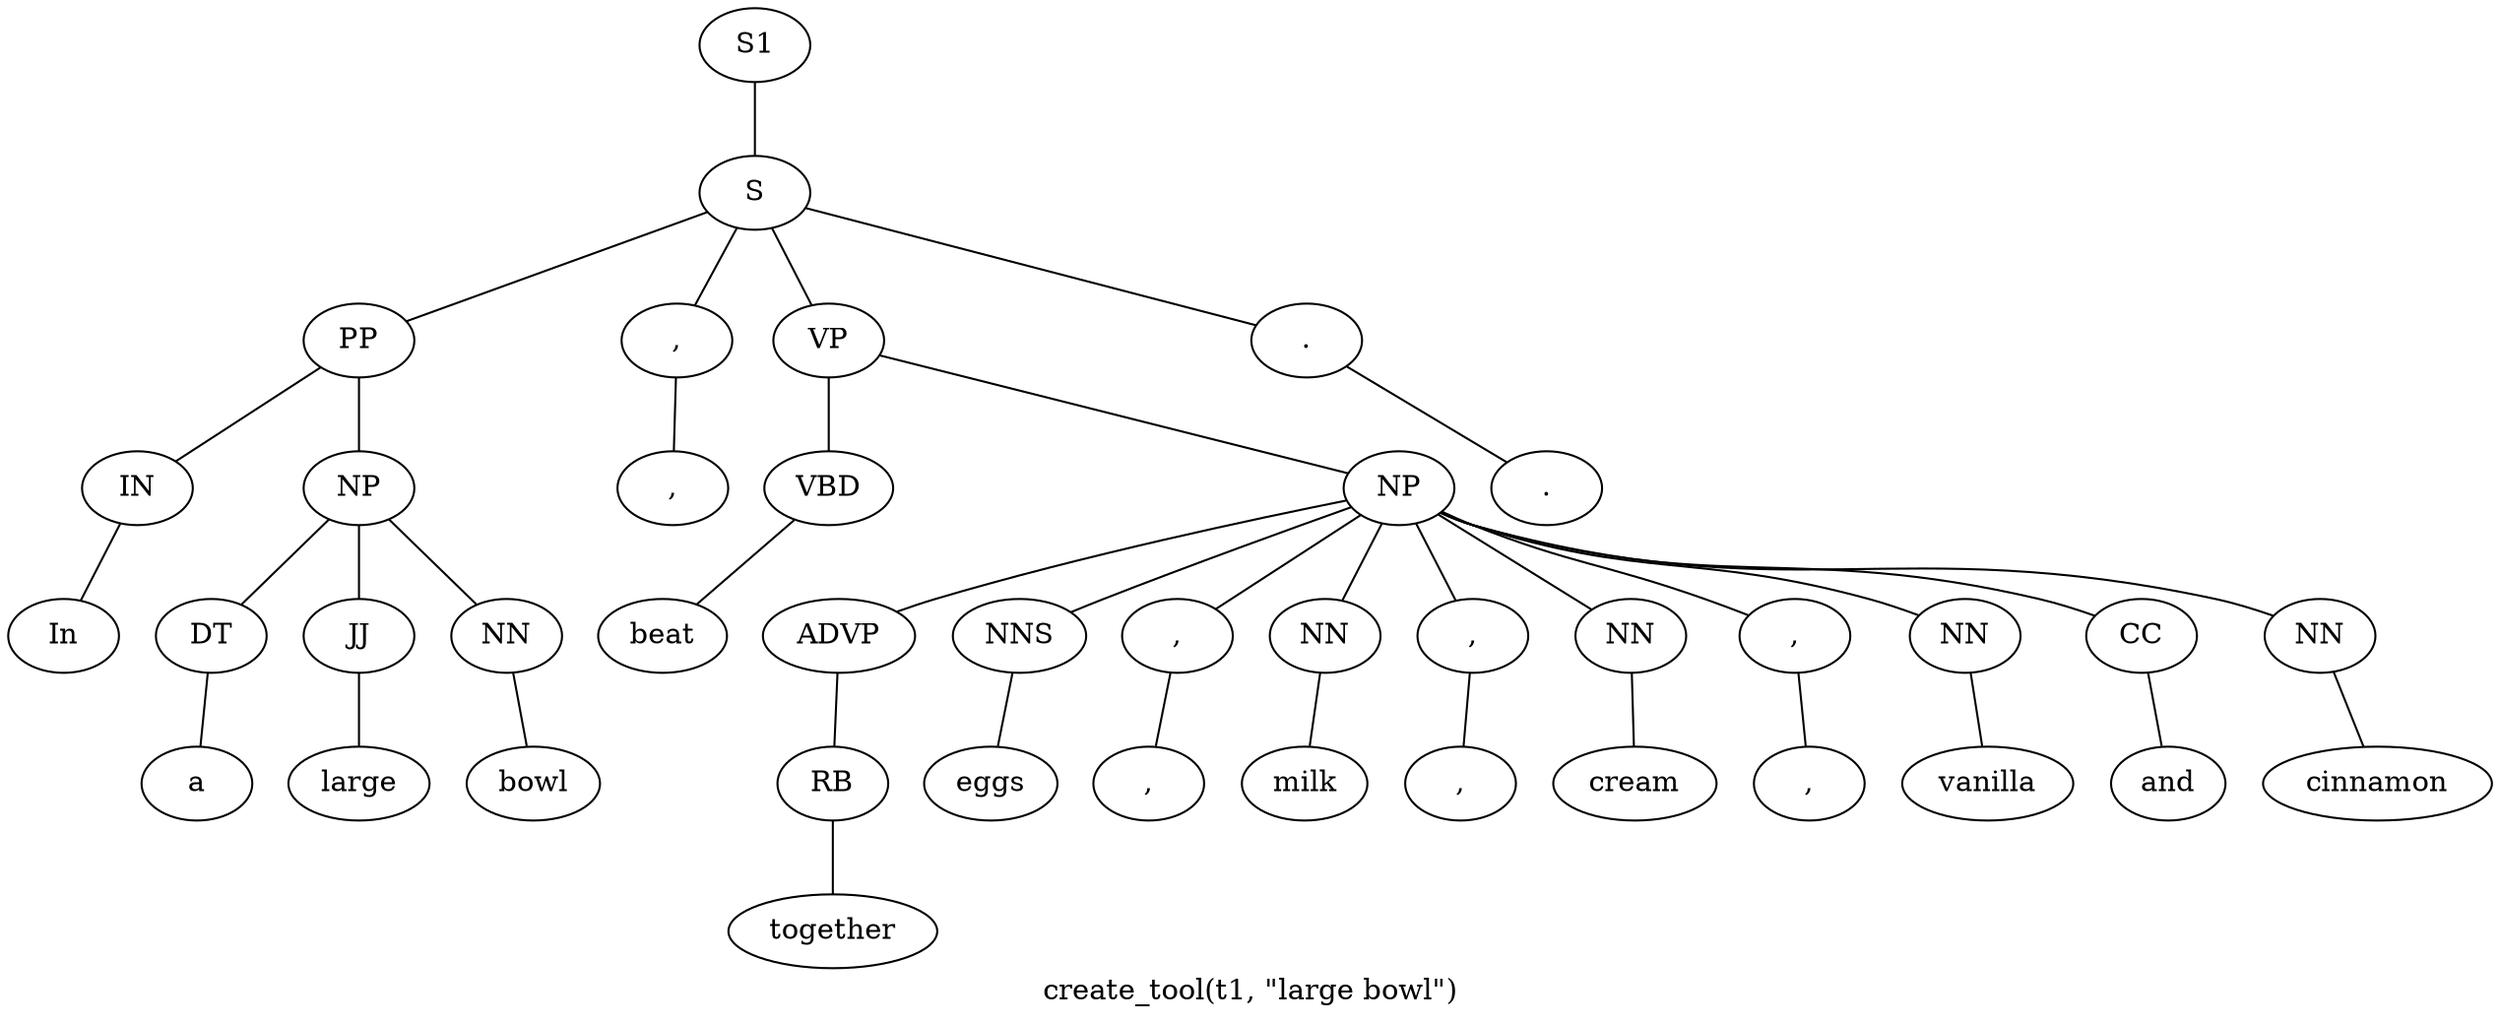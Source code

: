 graph SyntaxGraph {
	label = "create_tool(t1, \"large bowl\")";
	Node0 [label="S1"];
	Node1 [label="S"];
	Node2 [label="PP"];
	Node3 [label="IN"];
	Node4 [label="In"];
	Node5 [label="NP"];
	Node6 [label="DT"];
	Node7 [label="a"];
	Node8 [label="JJ"];
	Node9 [label="large"];
	Node10 [label="NN"];
	Node11 [label="bowl"];
	Node12 [label=","];
	Node13 [label=","];
	Node14 [label="VP"];
	Node15 [label="VBD"];
	Node16 [label="beat"];
	Node17 [label="NP"];
	Node18 [label="ADVP"];
	Node19 [label="RB"];
	Node20 [label="together"];
	Node21 [label="NNS"];
	Node22 [label="eggs"];
	Node23 [label=","];
	Node24 [label=","];
	Node25 [label="NN"];
	Node26 [label="milk"];
	Node27 [label=","];
	Node28 [label=","];
	Node29 [label="NN"];
	Node30 [label="cream"];
	Node31 [label=","];
	Node32 [label=","];
	Node33 [label="NN"];
	Node34 [label="vanilla"];
	Node35 [label="CC"];
	Node36 [label="and"];
	Node37 [label="NN"];
	Node38 [label="cinnamon"];
	Node39 [label="."];
	Node40 [label="."];

	Node0 -- Node1;
	Node1 -- Node2;
	Node1 -- Node12;
	Node1 -- Node14;
	Node1 -- Node39;
	Node2 -- Node3;
	Node2 -- Node5;
	Node3 -- Node4;
	Node5 -- Node6;
	Node5 -- Node8;
	Node5 -- Node10;
	Node6 -- Node7;
	Node8 -- Node9;
	Node10 -- Node11;
	Node12 -- Node13;
	Node14 -- Node15;
	Node14 -- Node17;
	Node15 -- Node16;
	Node17 -- Node18;
	Node17 -- Node21;
	Node17 -- Node23;
	Node17 -- Node25;
	Node17 -- Node27;
	Node17 -- Node29;
	Node17 -- Node31;
	Node17 -- Node33;
	Node17 -- Node35;
	Node17 -- Node37;
	Node18 -- Node19;
	Node19 -- Node20;
	Node21 -- Node22;
	Node23 -- Node24;
	Node25 -- Node26;
	Node27 -- Node28;
	Node29 -- Node30;
	Node31 -- Node32;
	Node33 -- Node34;
	Node35 -- Node36;
	Node37 -- Node38;
	Node39 -- Node40;
}
